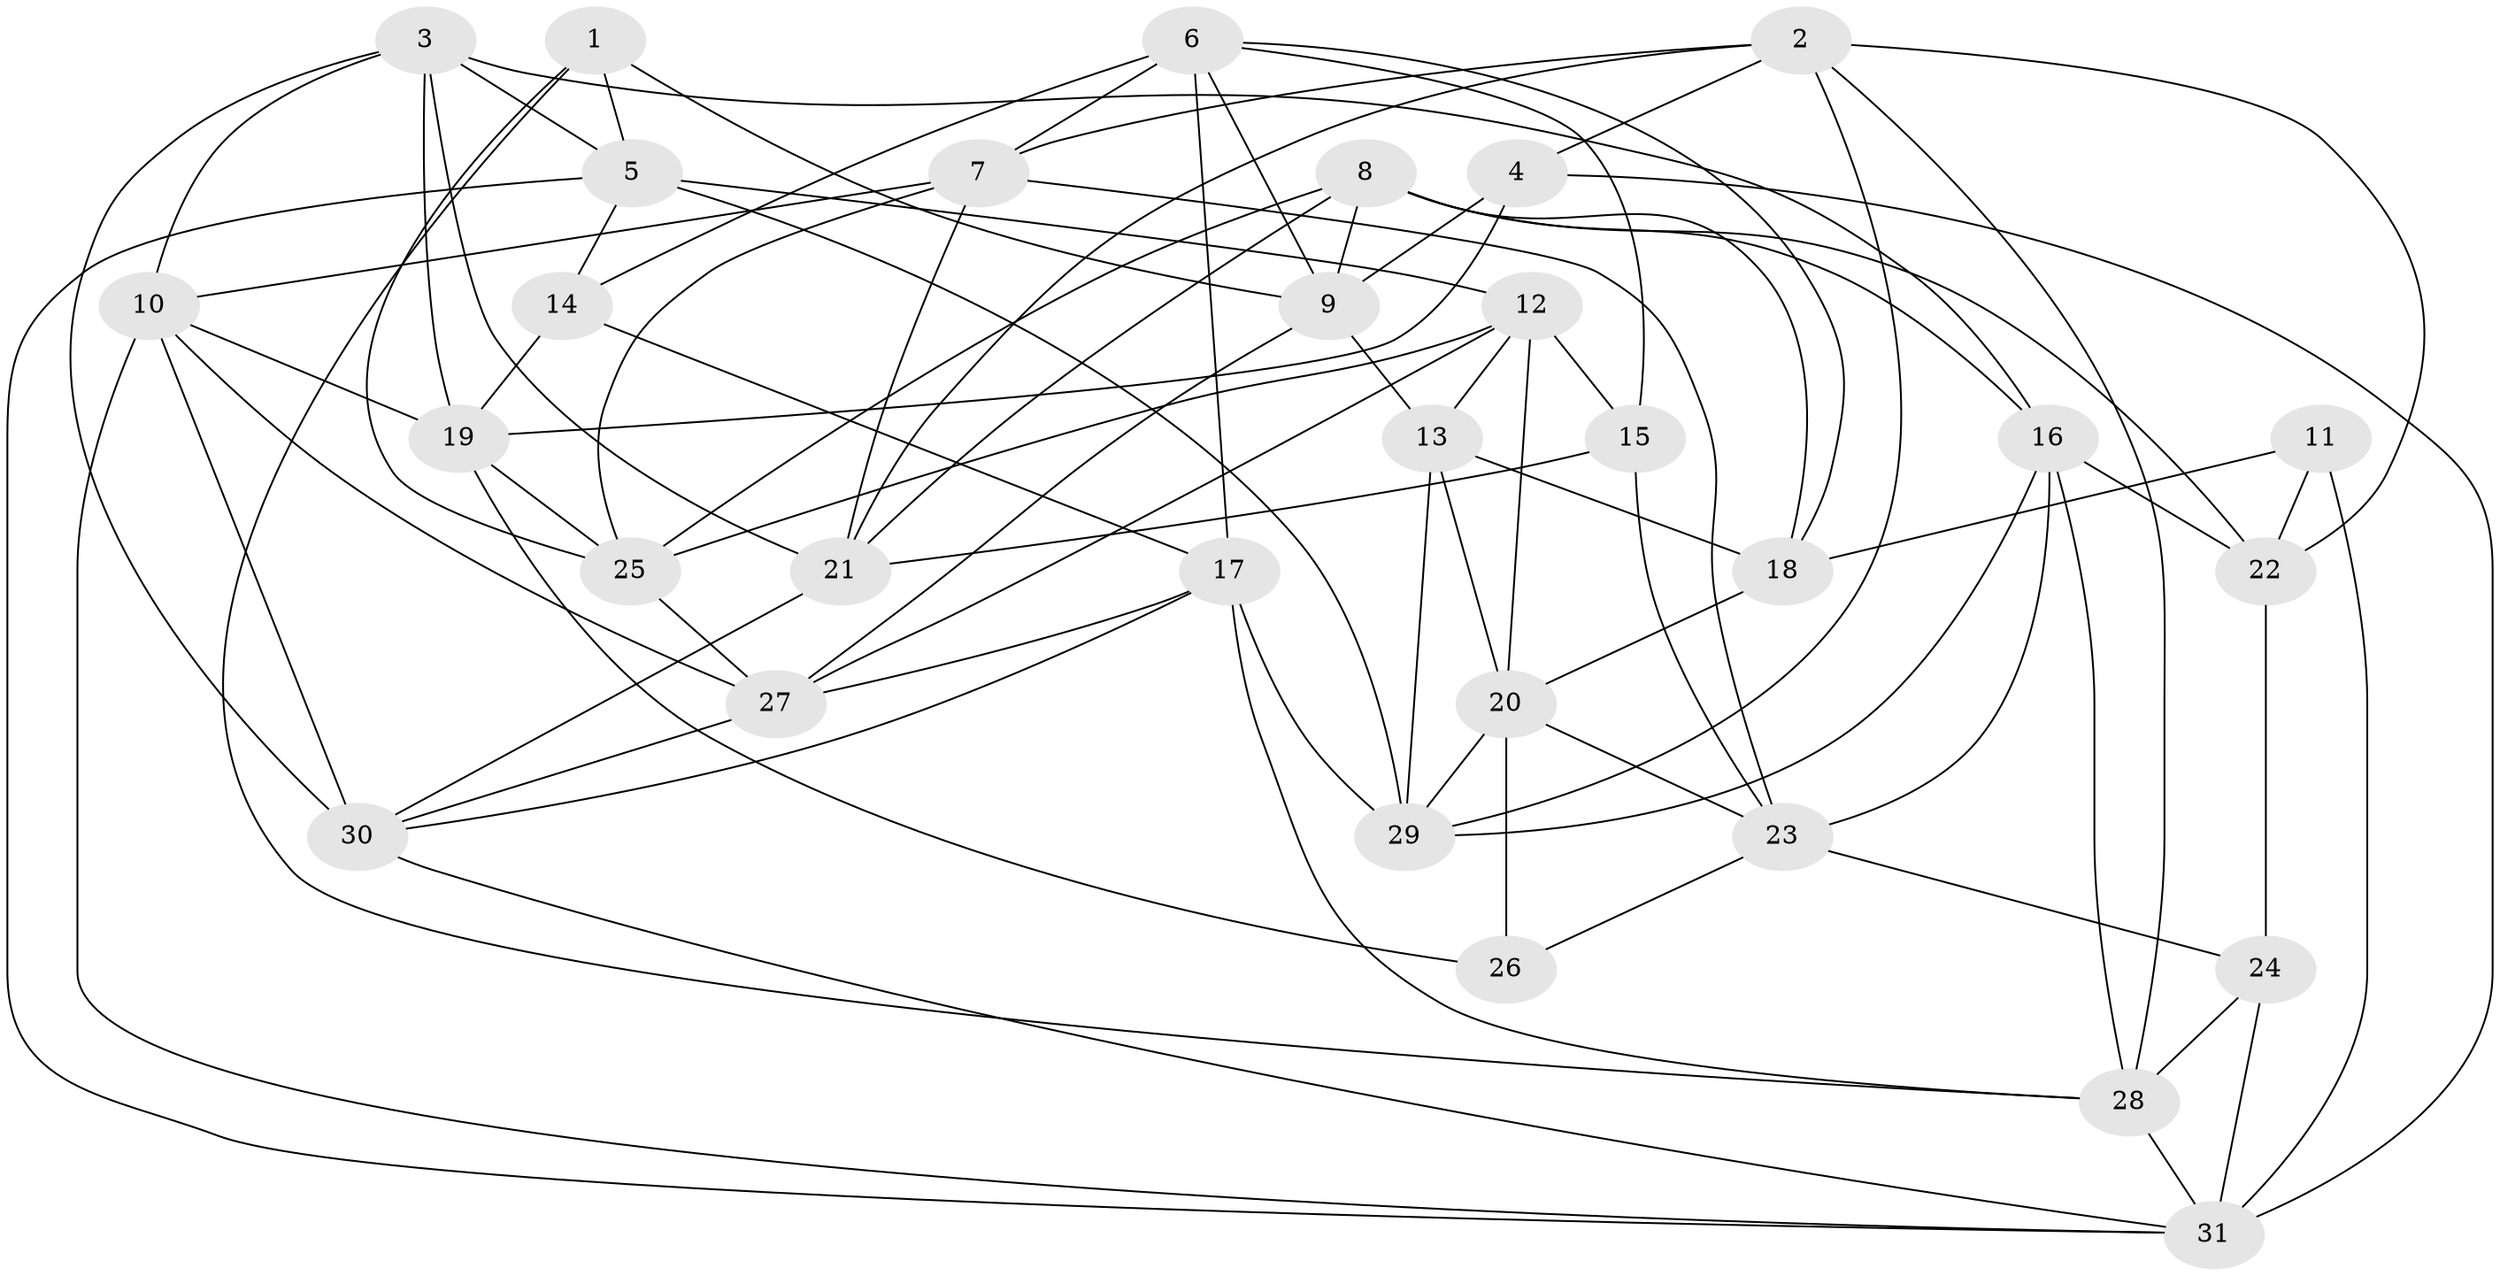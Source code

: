 // original degree distribution, {4: 1.0}
// Generated by graph-tools (version 1.1) at 2025/50/03/09/25 03:50:48]
// undirected, 31 vertices, 84 edges
graph export_dot {
graph [start="1"]
  node [color=gray90,style=filled];
  1;
  2;
  3;
  4;
  5;
  6;
  7;
  8;
  9;
  10;
  11;
  12;
  13;
  14;
  15;
  16;
  17;
  18;
  19;
  20;
  21;
  22;
  23;
  24;
  25;
  26;
  27;
  28;
  29;
  30;
  31;
  1 -- 5 [weight=1.0];
  1 -- 9 [weight=1.0];
  1 -- 25 [weight=1.0];
  1 -- 28 [weight=1.0];
  2 -- 4 [weight=1.0];
  2 -- 7 [weight=1.0];
  2 -- 21 [weight=1.0];
  2 -- 22 [weight=1.0];
  2 -- 28 [weight=1.0];
  2 -- 29 [weight=1.0];
  3 -- 5 [weight=1.0];
  3 -- 10 [weight=1.0];
  3 -- 16 [weight=1.0];
  3 -- 19 [weight=1.0];
  3 -- 21 [weight=1.0];
  3 -- 30 [weight=1.0];
  4 -- 9 [weight=1.0];
  4 -- 19 [weight=1.0];
  4 -- 31 [weight=1.0];
  5 -- 12 [weight=1.0];
  5 -- 14 [weight=1.0];
  5 -- 29 [weight=1.0];
  5 -- 31 [weight=1.0];
  6 -- 7 [weight=1.0];
  6 -- 9 [weight=1.0];
  6 -- 14 [weight=1.0];
  6 -- 15 [weight=1.0];
  6 -- 17 [weight=1.0];
  6 -- 18 [weight=1.0];
  7 -- 10 [weight=1.0];
  7 -- 21 [weight=1.0];
  7 -- 23 [weight=1.0];
  7 -- 25 [weight=1.0];
  8 -- 9 [weight=1.0];
  8 -- 16 [weight=1.0];
  8 -- 18 [weight=1.0];
  8 -- 21 [weight=1.0];
  8 -- 22 [weight=1.0];
  8 -- 25 [weight=1.0];
  9 -- 13 [weight=1.0];
  9 -- 27 [weight=1.0];
  10 -- 19 [weight=1.0];
  10 -- 27 [weight=1.0];
  10 -- 30 [weight=1.0];
  10 -- 31 [weight=1.0];
  11 -- 18 [weight=2.0];
  11 -- 22 [weight=2.0];
  11 -- 31 [weight=2.0];
  12 -- 13 [weight=1.0];
  12 -- 15 [weight=1.0];
  12 -- 20 [weight=1.0];
  12 -- 25 [weight=1.0];
  12 -- 27 [weight=1.0];
  13 -- 18 [weight=1.0];
  13 -- 20 [weight=2.0];
  13 -- 29 [weight=1.0];
  14 -- 17 [weight=1.0];
  14 -- 19 [weight=1.0];
  15 -- 21 [weight=1.0];
  15 -- 23 [weight=1.0];
  16 -- 22 [weight=1.0];
  16 -- 23 [weight=1.0];
  16 -- 28 [weight=1.0];
  16 -- 29 [weight=1.0];
  17 -- 27 [weight=1.0];
  17 -- 28 [weight=1.0];
  17 -- 29 [weight=1.0];
  17 -- 30 [weight=1.0];
  18 -- 20 [weight=1.0];
  19 -- 25 [weight=1.0];
  19 -- 26 [weight=1.0];
  20 -- 23 [weight=1.0];
  20 -- 26 [weight=2.0];
  20 -- 29 [weight=1.0];
  21 -- 30 [weight=1.0];
  22 -- 24 [weight=1.0];
  23 -- 24 [weight=1.0];
  23 -- 26 [weight=1.0];
  24 -- 28 [weight=1.0];
  24 -- 31 [weight=1.0];
  25 -- 27 [weight=1.0];
  27 -- 30 [weight=1.0];
  28 -- 31 [weight=1.0];
  30 -- 31 [weight=1.0];
}
